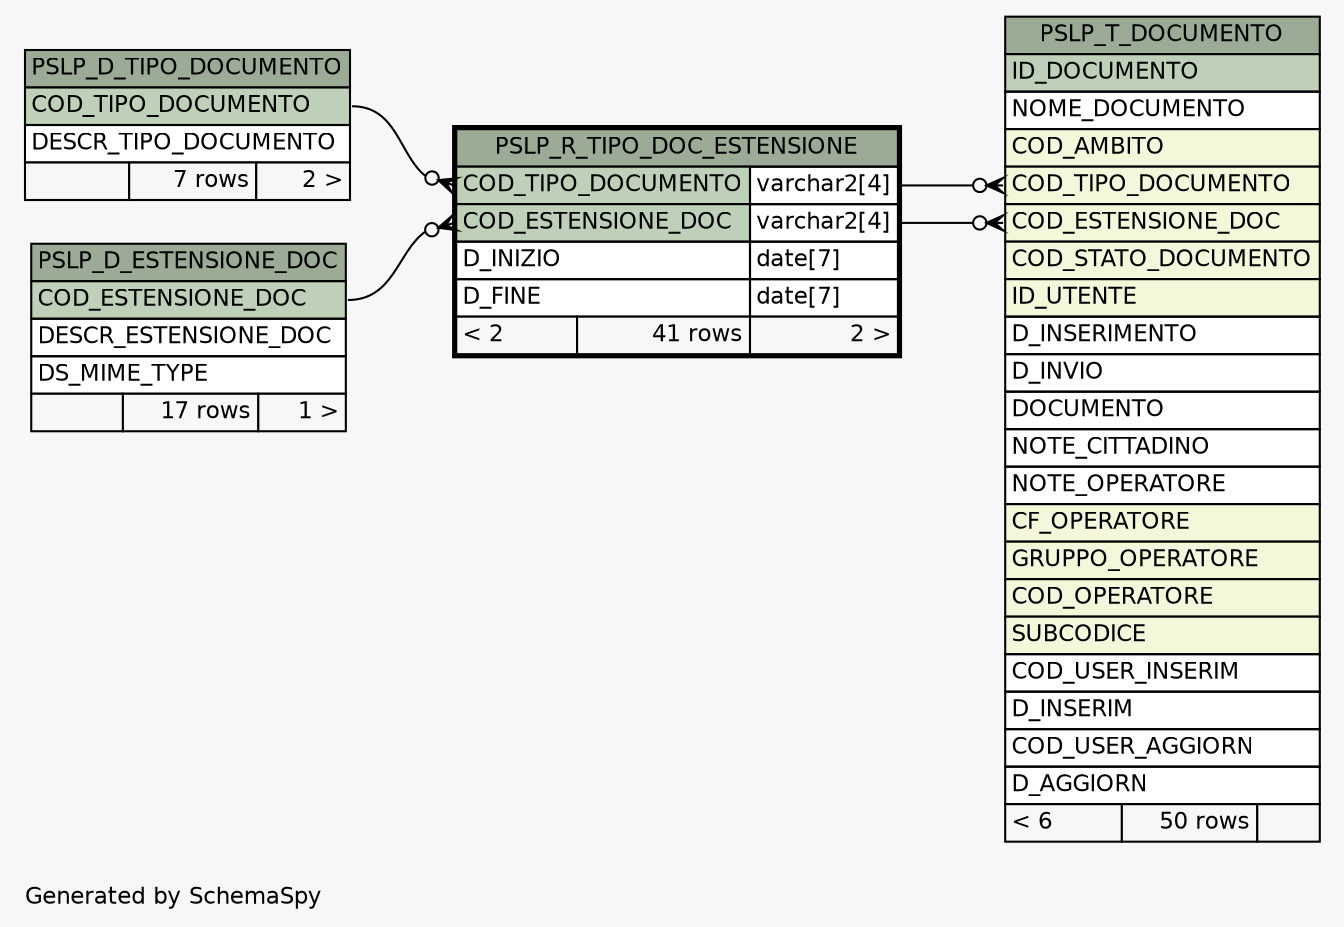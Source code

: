 // dot 2.38.0 on Windows 10 10.0
// SchemaSpy rev 590
digraph "oneDegreeRelationshipsDiagram" {
  graph [
    rankdir="RL"
    bgcolor="#f7f7f7"
    label="\nGenerated by SchemaSpy"
    labeljust="l"
    nodesep="0.18"
    ranksep="0.46"
    fontname="Helvetica"
    fontsize="11"
  ];
  node [
    fontname="Helvetica"
    fontsize="11"
    shape="plaintext"
  ];
  edge [
    arrowsize="0.8"
  ];
  "PSLP_R_TIPO_DOC_ESTENSIONE":"COD_ESTENSIONE_DOC":w -> "PSLP_D_ESTENSIONE_DOC":"COD_ESTENSIONE_DOC":e [arrowhead=none dir=back arrowtail=crowodot];
  "PSLP_R_TIPO_DOC_ESTENSIONE":"COD_TIPO_DOCUMENTO":w -> "PSLP_D_TIPO_DOCUMENTO":"COD_TIPO_DOCUMENTO":e [arrowhead=none dir=back arrowtail=crowodot];
  "PSLP_T_DOCUMENTO":"COD_ESTENSIONE_DOC":w -> "PSLP_R_TIPO_DOC_ESTENSIONE":"COD_ESTENSIONE_DOC.type":e [arrowhead=none dir=back arrowtail=crowodot];
  "PSLP_T_DOCUMENTO":"COD_TIPO_DOCUMENTO":w -> "PSLP_R_TIPO_DOC_ESTENSIONE":"COD_TIPO_DOCUMENTO.type":e [arrowhead=none dir=back arrowtail=crowodot];
  "PSLP_D_ESTENSIONE_DOC" [
    label=<
    <TABLE BORDER="0" CELLBORDER="1" CELLSPACING="0" BGCOLOR="#ffffff">
      <TR><TD COLSPAN="3" BGCOLOR="#9bab96" ALIGN="CENTER">PSLP_D_ESTENSIONE_DOC</TD></TR>
      <TR><TD PORT="COD_ESTENSIONE_DOC" COLSPAN="3" BGCOLOR="#bed1b8" ALIGN="LEFT">COD_ESTENSIONE_DOC</TD></TR>
      <TR><TD PORT="DESCR_ESTENSIONE_DOC" COLSPAN="3" ALIGN="LEFT">DESCR_ESTENSIONE_DOC</TD></TR>
      <TR><TD PORT="DS_MIME_TYPE" COLSPAN="3" ALIGN="LEFT">DS_MIME_TYPE</TD></TR>
      <TR><TD ALIGN="LEFT" BGCOLOR="#f7f7f7">  </TD><TD ALIGN="RIGHT" BGCOLOR="#f7f7f7">17 rows</TD><TD ALIGN="RIGHT" BGCOLOR="#f7f7f7">1 &gt;</TD></TR>
    </TABLE>>
    URL="PSLP_D_ESTENSIONE_DOC.html"
    tooltip="PSLP_D_ESTENSIONE_DOC"
  ];
  "PSLP_D_TIPO_DOCUMENTO" [
    label=<
    <TABLE BORDER="0" CELLBORDER="1" CELLSPACING="0" BGCOLOR="#ffffff">
      <TR><TD COLSPAN="3" BGCOLOR="#9bab96" ALIGN="CENTER">PSLP_D_TIPO_DOCUMENTO</TD></TR>
      <TR><TD PORT="COD_TIPO_DOCUMENTO" COLSPAN="3" BGCOLOR="#bed1b8" ALIGN="LEFT">COD_TIPO_DOCUMENTO</TD></TR>
      <TR><TD PORT="DESCR_TIPO_DOCUMENTO" COLSPAN="3" ALIGN="LEFT">DESCR_TIPO_DOCUMENTO</TD></TR>
      <TR><TD ALIGN="LEFT" BGCOLOR="#f7f7f7">  </TD><TD ALIGN="RIGHT" BGCOLOR="#f7f7f7">7 rows</TD><TD ALIGN="RIGHT" BGCOLOR="#f7f7f7">2 &gt;</TD></TR>
    </TABLE>>
    URL="PSLP_D_TIPO_DOCUMENTO.html"
    tooltip="PSLP_D_TIPO_DOCUMENTO"
  ];
  "PSLP_R_TIPO_DOC_ESTENSIONE" [
    label=<
    <TABLE BORDER="2" CELLBORDER="1" CELLSPACING="0" BGCOLOR="#ffffff">
      <TR><TD COLSPAN="3" BGCOLOR="#9bab96" ALIGN="CENTER">PSLP_R_TIPO_DOC_ESTENSIONE</TD></TR>
      <TR><TD PORT="COD_TIPO_DOCUMENTO" COLSPAN="2" BGCOLOR="#bed1b8" ALIGN="LEFT">COD_TIPO_DOCUMENTO</TD><TD PORT="COD_TIPO_DOCUMENTO.type" ALIGN="LEFT">varchar2[4]</TD></TR>
      <TR><TD PORT="COD_ESTENSIONE_DOC" COLSPAN="2" BGCOLOR="#bed1b8" ALIGN="LEFT">COD_ESTENSIONE_DOC</TD><TD PORT="COD_ESTENSIONE_DOC.type" ALIGN="LEFT">varchar2[4]</TD></TR>
      <TR><TD PORT="D_INIZIO" COLSPAN="2" ALIGN="LEFT">D_INIZIO</TD><TD PORT="D_INIZIO.type" ALIGN="LEFT">date[7]</TD></TR>
      <TR><TD PORT="D_FINE" COLSPAN="2" ALIGN="LEFT">D_FINE</TD><TD PORT="D_FINE.type" ALIGN="LEFT">date[7]</TD></TR>
      <TR><TD ALIGN="LEFT" BGCOLOR="#f7f7f7">&lt; 2</TD><TD ALIGN="RIGHT" BGCOLOR="#f7f7f7">41 rows</TD><TD ALIGN="RIGHT" BGCOLOR="#f7f7f7">2 &gt;</TD></TR>
    </TABLE>>
    URL="PSLP_R_TIPO_DOC_ESTENSIONE.html"
    tooltip="PSLP_R_TIPO_DOC_ESTENSIONE"
  ];
  "PSLP_T_DOCUMENTO" [
    label=<
    <TABLE BORDER="0" CELLBORDER="1" CELLSPACING="0" BGCOLOR="#ffffff">
      <TR><TD COLSPAN="3" BGCOLOR="#9bab96" ALIGN="CENTER">PSLP_T_DOCUMENTO</TD></TR>
      <TR><TD PORT="ID_DOCUMENTO" COLSPAN="3" BGCOLOR="#bed1b8" ALIGN="LEFT">ID_DOCUMENTO</TD></TR>
      <TR><TD PORT="NOME_DOCUMENTO" COLSPAN="3" ALIGN="LEFT">NOME_DOCUMENTO</TD></TR>
      <TR><TD PORT="COD_AMBITO" COLSPAN="3" BGCOLOR="#f4f7da" ALIGN="LEFT">COD_AMBITO</TD></TR>
      <TR><TD PORT="COD_TIPO_DOCUMENTO" COLSPAN="3" BGCOLOR="#f4f7da" ALIGN="LEFT">COD_TIPO_DOCUMENTO</TD></TR>
      <TR><TD PORT="COD_ESTENSIONE_DOC" COLSPAN="3" BGCOLOR="#f4f7da" ALIGN="LEFT">COD_ESTENSIONE_DOC</TD></TR>
      <TR><TD PORT="COD_STATO_DOCUMENTO" COLSPAN="3" BGCOLOR="#f4f7da" ALIGN="LEFT">COD_STATO_DOCUMENTO</TD></TR>
      <TR><TD PORT="ID_UTENTE" COLSPAN="3" BGCOLOR="#f4f7da" ALIGN="LEFT">ID_UTENTE</TD></TR>
      <TR><TD PORT="D_INSERIMENTO" COLSPAN="3" ALIGN="LEFT">D_INSERIMENTO</TD></TR>
      <TR><TD PORT="D_INVIO" COLSPAN="3" ALIGN="LEFT">D_INVIO</TD></TR>
      <TR><TD PORT="DOCUMENTO" COLSPAN="3" ALIGN="LEFT">DOCUMENTO</TD></TR>
      <TR><TD PORT="NOTE_CITTADINO" COLSPAN="3" ALIGN="LEFT">NOTE_CITTADINO</TD></TR>
      <TR><TD PORT="NOTE_OPERATORE" COLSPAN="3" ALIGN="LEFT">NOTE_OPERATORE</TD></TR>
      <TR><TD PORT="CF_OPERATORE" COLSPAN="3" BGCOLOR="#f4f7da" ALIGN="LEFT">CF_OPERATORE</TD></TR>
      <TR><TD PORT="GRUPPO_OPERATORE" COLSPAN="3" BGCOLOR="#f4f7da" ALIGN="LEFT">GRUPPO_OPERATORE</TD></TR>
      <TR><TD PORT="COD_OPERATORE" COLSPAN="3" BGCOLOR="#f4f7da" ALIGN="LEFT">COD_OPERATORE</TD></TR>
      <TR><TD PORT="SUBCODICE" COLSPAN="3" BGCOLOR="#f4f7da" ALIGN="LEFT">SUBCODICE</TD></TR>
      <TR><TD PORT="COD_USER_INSERIM" COLSPAN="3" ALIGN="LEFT">COD_USER_INSERIM</TD></TR>
      <TR><TD PORT="D_INSERIM" COLSPAN="3" ALIGN="LEFT">D_INSERIM</TD></TR>
      <TR><TD PORT="COD_USER_AGGIORN" COLSPAN="3" ALIGN="LEFT">COD_USER_AGGIORN</TD></TR>
      <TR><TD PORT="D_AGGIORN" COLSPAN="3" ALIGN="LEFT">D_AGGIORN</TD></TR>
      <TR><TD ALIGN="LEFT" BGCOLOR="#f7f7f7">&lt; 6</TD><TD ALIGN="RIGHT" BGCOLOR="#f7f7f7">50 rows</TD><TD ALIGN="RIGHT" BGCOLOR="#f7f7f7">  </TD></TR>
    </TABLE>>
    URL="PSLP_T_DOCUMENTO.html"
    tooltip="PSLP_T_DOCUMENTO"
  ];
}
